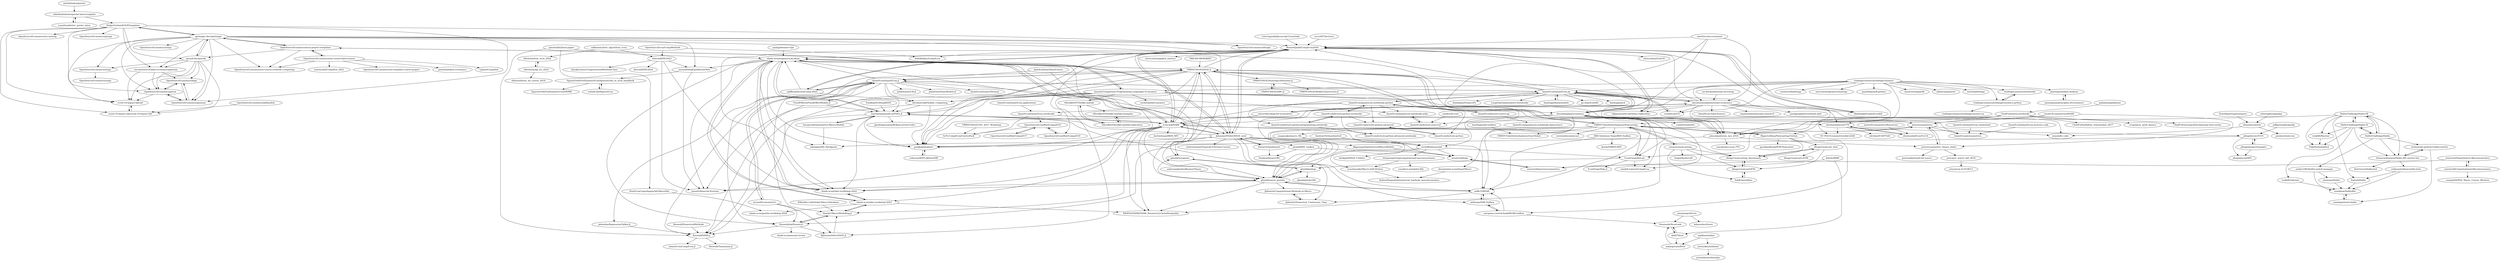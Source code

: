 digraph G {
"anishathalye/gemini" -> "rafaelbailo/betterposter-latex-template" ["e"=1]
"mr-karan/awesome-investing" -> "antontarasenko/awesome-economics" ["e"=1]
"uo-ec607/lectures" -> "KennethJudd/CompEcon2020" ["e"=1]
"rafaelbailo/betterposter-latex-template" -> "LanaSina/better_poster_latex"
"rafaelbailo/betterposter-latex-template" -> "HolgerGerhardt/TeXTemplates"
"paulgp/beamer-tips" -> "shade-econ/sequence-jacobian" ["e"=1]
"optimagic-dev/optimagic" -> "pytask-dev/pytask"
"optimagic-dev/optimagic" -> "OpenSourceEconomics/respy"
"optimagic-dev/optimagic" -> "OpenSourceEconomics/dcegm"
"optimagic-dev/optimagic" -> "OpenSourceEconomics/econ-project-templates"
"optimagic-dev/optimagic" -> "iza-institute-of-labor-economics/gettsim"
"optimagic-dev/optimagic" -> "KennethJudd/CompEcon2020"
"optimagic-dev/optimagic" -> "OpenSourceEconomics/pylcm"
"optimagic-dev/optimagic" -> "OpenSourceEconomics/ose-course-scientific-computing"
"optimagic-dev/optimagic" -> "HolgerGerhardt/TeXTemplates"
"optimagic-dev/optimagic" -> "OpenSourceEconomics/pybaum"
"optimagic-dev/optimagic" -> "gboehl/econpizza"
"optimagic-dev/optimagic" -> "randall-romero/CompEcon"
"optimagic-dev/optimagic" -> "sischei/DeepEquilibriumNets"
"optimagic-dev/optimagic" -> "covid-19-impact-lab/sid"
"optimagic-dev/optimagic" -> "OpenSourceEconomics/ruspy"
"HolgerGerhardt/TeXTemplates" -> "pytask-dev/pytask"
"HolgerGerhardt/TeXTemplates" -> "OpenSourceEconomics/pybaum"
"HolgerGerhardt/TeXTemplates" -> "OpenSourceEconomics/ose-meetup"
"HolgerGerhardt/TeXTemplates" -> "optimagic-dev/optimagic"
"HolgerGerhardt/TeXTemplates" -> "covid-19-impact-lab/covid-19-impact-lab"
"HolgerGerhardt/TeXTemplates" -> "OpenSourceEconomics/grmpy"
"HolgerGerhardt/TeXTemplates" -> "covid-19-impact-lab/sid"
"HolgerGerhardt/TeXTemplates" -> "OpenSourceEconomics/pylcm"
"HolgerGerhardt/TeXTemplates" -> "OpenSourceEconomics/dcegm"
"HolgerGerhardt/TeXTemplates" -> "iza-institute-of-labor-economics/gettsim"
"StatsReporting/stargazer" -> "dmsul/econtools" ["e"=1]
"jdingel/econ35101" -> "jdingel/projecttemplate"
"jdingel/econ35101" -> "jdingel/econ6905"
"jdingel/econ35101" -> "jbduarte/Numerical_Continuous_Time"
"wmutschl/dsge" -> "wmutschl/macroeconometrics"
"wmutschl/macroeconometrics" -> "wmutschl/dsge"
"rooklift/fluorine" -> "FakePsyho/halite2"
"vikjam/mostly-harmless-replication" -> "KennethJudd/CompEcon2020" ["e"=1]
"HaliteChallenge/Halite-III" -> "HaliteChallenge/Halite-II"
"HaliteChallenge/Halite-III" -> "rooklift/fluorine"
"HaliteChallenge/Halite-III" -> "KalraA/Halite"
"HaliteChallenge/Halite-III" -> "HaliteChallenge/Halite"
"HaliteChallenge/Halite-III" -> "FakePsyho/halite2"
"HaliteChallenge/Halite-III" -> "brianvanleeuwen/Halite-ML-starter-bot"
"HaliteChallenge/Halite-III" -> "QuantEcon/lecture-source-jl"
"OpenSourceEconomics/econ-project-templates" -> "OpenSourceEconomics/ose-course-data-science"
"OpenSourceEconomics/econ-project-templates" -> "OpenSourceEconomics/ose-course-scientific-computing"
"OpenSourceEconomics/econ-project-templates" -> "jesusfv/Comparison-Programming-Languages-Economics"
"OpenSourceEconomics/econ-project-templates" -> "optimagic-dev/optimagic"
"OpenSourceEconomics/econ-project-templates" -> "pytask-dev/pytask"
"jiamingmao/data-analysis" -> "jiamingmao/principles-of-economics"
"LanaSina/better_poster_latex" -> "rafaelbailo/betterposter-latex-template"
"FRBNY-TimeSeriesAnalysis/Nowcasting" -> "MajesticKhan/Nowcasting-Python"
"FRBNY-TimeSeriesAnalysis/Nowcasting" -> "nmecsys/nowcasting"
"FRBNY-TimeSeriesAnalysis/Nowcasting" -> "FRBNY-TimeSeriesAnalysis/rstarGlobal"
"FRBNY-TimeSeriesAnalysis/Nowcasting" -> "yangycpku/macro_ML"
"FRBNY-TimeSeriesAnalysis/Nowcasting" -> "dhopp1/nowcasting_benchmark"
"FRBNY-TimeSeriesAnalysis/Nowcasting" -> "naffe15/BVAR_"
"FRBNY-TimeSeriesAnalysis/Nowcasting" -> "IRIS-Solutions-Team/IRIS-Toolbox"
"FRBNY-TimeSeriesAnalysis/Nowcasting" -> "european-central-bank/BEAR-toolbox"
"FRBNY-TimeSeriesAnalysis/Nowcasting" -> "FRBNY-DSGE/DSGE.jl"
"FRBNY-TimeSeriesAnalysis/Nowcasting" -> "eurostat/econowcast"
"FRBNY-TimeSeriesAnalysis/Nowcasting" -> "gboehl/macro_puzzles"
"gboehl/pydsge" -> "gboehl/macro_puzzles"
"gboehl/pydsge" -> "gboehl/econpizza"
"gboehl/pydsge" -> "gboehl/projectlib"
"ncachanosky/Macro-with-Python" -> "AndreaPasqualini/numerical_methods_macroeconomics"
"QuantEcon/quantecon-notebooks-python" -> "QuantEcon/lecture-python.notebooks"
"QuantEcon/quantecon-notebooks-python" -> "QuantEcon/lecture-source-py"
"QuantEcon/quantecon-notebooks-python" -> "QuantEcon/lecture-python-programming.notebooks"
"QuantEcon/quantecon-notebooks-python" -> "QuantEcon/lecture-python-advanced"
"QuantEcon/quantecon-notebooks-python" -> "QuantEcon/QuantEcon.notebooks"
"QuantEcon/quantecon-notebooks-python" -> "QuantEcon/quantecon-notebooks-julia"
"QuantEcon/quantecon-notebooks-python" -> "QuantEcon/lecture-python"
"QuantEcon/quantecon-notebooks-python" -> "QuantEcon/QuantEcon.py"
"gboehl/macro_puzzles" -> "gboehl/pydsge"
"gboehl/macro_puzzles" -> "jesusfv/financial-frictions"
"gboehl/macro_puzzles" -> "BASEforHANK/HANK_BusinessCycleAndInequality"
"gboehl/macro_puzzles" -> "shade-econ/nber-workshop-2022"
"gboehl/macro_puzzles" -> "gboehl/econpizza"
"gboehl/macro_puzzles" -> "jbduarte/Computational-Methods-in-Macro"
"gboehl/macro_puzzles" -> "naffe15/BVAR_"
"jiamingmao/principles-of-economics" -> "jiamingmao/data-analysis"
"mca91/EconometricsWithR" -> "zhentaoshi/econ5170" ["e"=1]
"mca91/EconometricsWithR" -> "jstac/econometric_theory_slides" ["e"=1]
"mca91/EconometricsWithR" -> "jstac/econometrics" ["e"=1]
"frankhan91/DeepBSDE" -> "matthieugomez/EconPDEs.jl" ["e"=1]
"OpenSourceEcon/BootCamp2018" -> "OpenSourceEcon/BootCamp2017"
"OpenSourceEcon/BootCamp2018" -> "OpenSourceEcon/BootCamp2019"
"OpenSourceEcon/BootCamp2018" -> "ScPo-CompEcon/CoursePack"
"OpenSourceEcon/BootCamp2019" -> "OpenSourceEcon/BootCamp2018"
"jmboehm/RegressionTables.jl" -> "floswald/SMM.jl" ["e"=1]
"shade-econ/sequence-jacobian" -> "shade-econ/nber-workshop-2023"
"shade-econ/sequence-jacobian" -> "shade-econ/nber-workshop-2022"
"shade-econ/sequence-jacobian" -> "econ-ark/HARK"
"shade-econ/sequence-jacobian" -> "jesusfv/financial-frictions"
"shade-econ/sequence-jacobian" -> "gregkaplan/phact"
"shade-econ/sequence-jacobian" -> "BASEforHANK/HANK_BusinessCycleAndInequality"
"shade-econ/sequence-jacobian" -> "matthieugomez/EconPDEs.jl"
"shade-econ/sequence-jacobian" -> "gboehl/econpizza"
"shade-econ/sequence-jacobian" -> "JohannesPfeifer/DSGE_mod"
"shade-econ/sequence-jacobian" -> "DynareJulia/Dynare.jl"
"shade-econ/sequence-jacobian" -> "nikolakou/RA_HetAgents"
"shade-econ/sequence-jacobian" -> "FRBNY-DSGE/DSGE.jl"
"shade-econ/sequence-jacobian" -> "sischei/DeepEquilibriumNets"
"shade-econ/sequence-jacobian" -> "gboehl/macro_puzzles"
"jdingel/projecttemplate" -> "jdingel/econ35101"
"jdingel/projecttemplate" -> "jdingel/econ6905"
"jstac/nyu_macro_fall_2018" -> "jstac/econ-2125-8013"
"zhouweimin-econ/QuantMacro" -> "AndreaPasqualini/numerical_methods_macroeconomics"
"yangycpku/macro_ML" -> "nikolakou/RA_HetAgents"
"yangycpku/macro_ML" -> "ncachanosky/Macro-with-Python"
"yangycpku/macro_ML" -> "gboehl/macro_puzzles"
"HaliteChallenge/Halite-II" -> "HaliteChallenge/Halite"
"HaliteChallenge/Halite-II" -> "rooklift/chlorine"
"HaliteChallenge/Halite-II" -> "HaliteChallenge/Halite-III"
"HaliteChallenge/Halite-II" -> "rooklift/fluorine"
"HaliteChallenge/Halite-II" -> "FakePsyho/halite2"
"HaliteChallenge/Halite-II" -> "brianvanleeuwen/Halite-ML-starter-bot"
"QuantEcon/lecture-source-py" -> "QuantEcon/quantecon-notebooks-python"
"QuantEcon/lecture-source-py" -> "QuantEcon/quantecon-notebooks-datascience"
"mcreel/Econometrics" -> "QuantEcon/QuantEcon.jl" ["e"=1]
"mcreel/Econometrics" -> "RJDennis/SolveDSGE.jl" ["e"=1]
"mcreel/Econometrics" -> "DynareJulia/Dynare.jl" ["e"=1]
"QuantEcon/lecture-source-jl" -> "QuantEcon/quantecon-notebooks-julia"
"davidzarruk/Parallel_Computing" -> "floswald/SMM.jl"
"davidzarruk/Parallel_Computing" -> "gregkaplan/phact"
"davidzarruk/Parallel_Computing" -> "matthieugomez/EconPDEs.jl"
"iza-institute-of-labor-economics/gettsim" -> "OpenSourceEconomics/pylcm"
"iza-institute-of-labor-economics/gettsim" -> "OpenSourceEconomics/dags"
"iza-institute-of-labor-economics/gettsim" -> "covid-19-impact-lab/sid"
"jeffgortmaker/pyblp" -> "jdingel/econ35101" ["e"=1]
"escheffel/pymaclab" -> "kerkphil/DSGE-Utilities"
"escheffel/pymaclab" -> "wmutschl/dsge"
"escheffel/pymaclab" -> "gboehl/pydsge"
"escheffel/pymaclab" -> "EconForge/dolo.py"
"escheffel/pymaclab" -> "letsgoexploring/computational-macroeconomics"
"nmecsys/nowcasting" -> "FRBNY-TimeSeriesAnalysis/Nowcasting"
"nmecsys/nowcasting" -> "rbagd/dynfactoR"
"nmecsys/nowcasting" -> "SebKrantz/dfms"
"nmecsys/nowcasting" -> "dhopp1/nowcasting_benchmark"
"nmecsys/nowcasting" -> "dhopp1/nowcastDFM"
"franzmohr/bvartools" -> "nk027/bvar"
"mfarragher/appelpy" -> "dmsul/econtools"
"FRBNY-DSGE/SMC.jl" -> "FRBNY-DSGE/StateSpaceRoutines.jl"
"nk027/bvar" -> "franzmohr/bvartools"
"nk027/bvar" -> "ankargren/mfbvar"
"OpenSourceEconomics/ose-course-data-science" -> "peisenha/labor-economics"
"OpenSourceEconomics/ose-course-data-science" -> "OpenSourceEconomics/ose-course-scientific-computing"
"OpenSourceEconomics/ose-course-data-science" -> "OpenSourceEconomics/econ-project-templates"
"OpenSourceEconomics/ose-course-data-science" -> "LJanys/CompStat"
"OpenSourceEconomics/ose-course-data-science" -> "marina-khi/CompStat_2021"
"OpenSourceEconomics/ose-course-data-science" -> "OpenSourceEconomics/ose-template-course-project"
"rooklift/chlorine" -> "mzotkiew/HaliteBot"
"medic/cht-core" -> "QuantEcon/lecture-source-jl" ["e"=1]
"rsvp/fecon235" -> "QuantEcon/QuantEcon.py" ["e"=1]
"JuliaAcademy/DataScience" -> "QuantEcon/quantecon-notebooks-julia" ["e"=1]
"JuliaAcademy/DataScience" -> "QuantEcon/QuantEcon.jl" ["e"=1]
"LetsUpgrade/Javascript-Essentials" -> "KennethJudd/CompEcon2020" ["e"=1]
"jstriaukas/midasml" -> "jstriaukas/midasmlpy"
"letsgoexploring/computational-macroeconomics" -> "vasudeva-ram/Julia-SSJ"
"letsgoexploring/computational-macroeconomics" -> "ncachanosky/Macro-with-Python"
"naffe15/BVAR_" -> "ambropo/VAR-Toolbox"
"naffe15/BVAR_" -> "BASEforHANK/HANK_BusinessCycleAndInequality"
"naffe15/BVAR_" -> "gboehl/macro_puzzles"
"salesforce/ai-economist" -> "antontarasenko/awesome-economics" ["e"=1]
"salesforce/ai-economist" -> "davidrpugh/pyeconomics" ["e"=1]
"salesforce/ai-economist" -> "EconForge/dolo.py" ["e"=1]
"salesforce/ai-economist" -> "KennethJudd/CompEcon2020" ["e"=1]
"dhopp1/nowcastDFM" -> "SebKrantz/dfms"
"dhopp1/nowcastDFM" -> "dhopp1/nowcasting_benchmark"
"Alalalalaki/Guide2EconRA" -> "KennethJudd/CompEcon2020" ["e"=1]
"QuantEcon/QuantEcon.jl" -> "FRBNY-DSGE/DSGE.jl"
"QuantEcon/QuantEcon.jl" -> "QuantEcon/QuantEcon.py"
"QuantEcon/QuantEcon.jl" -> "matthieugomez/EconPDEs.jl"
"QuantEcon/QuantEcon.jl" -> "FixedEffects/FixedEffectModels.jl" ["e"=1]
"QuantEcon/QuantEcon.jl" -> "floswald/SMM.jl"
"QuantEcon/QuantEcon.jl" -> "davidzarruk/Parallel_Computing"
"QuantEcon/QuantEcon.jl" -> "JuliaStats/StatsModels.jl" ["e"=1]
"QuantEcon/QuantEcon.jl" -> "mcreel/Econometrics" ["e"=1]
"QuantEcon/QuantEcon.jl" -> "cpfiffer/julia-bootcamp-2022" ["e"=1]
"QuantEcon/QuantEcon.jl" -> "QuantEcon/GameTheory.jl" ["e"=1]
"QuantEcon/QuantEcon.jl" -> "jmboehm/RegressionTables.jl" ["e"=1]
"QuantEcon/QuantEcon.jl" -> "JohannesPfeifer/DSGE_mod"
"QuantEcon/QuantEcon.jl" -> "JuliaStats/GLM.jl" ["e"=1]
"QuantEcon/QuantEcon.jl" -> "shade-econ/sequence-jacobian"
"QuantEcon/QuantEcon.jl" -> "thorek1/MacroModelling.jl"
"QuantEcon/lecture-python-programming.notebooks" -> "QuantEcon/lecture-python.notebooks"
"QuantEcon/lecture-python-programming.notebooks" -> "QuantEcon/lecture-python-advanced.notebooks"
"kthohr/BMR" -> "wmutschl/macroeconometrics"
"kthohr/BMR" -> "nk027/bvar"
"RJDennis/SolveDSGE.jl" -> "thorek1/MacroModelling.jl"
"zuster/EconometricsResources" -> "zhentaoshi/Econ5121A" ["e"=1]
"QuantEcon/lecture-python.notebooks" -> "QuantEcon/quantecon-notebooks-python"
"QuantEcon/lecture-python.notebooks" -> "QuantEcon/lecture-python-programming.notebooks"
"QuantEcon/lecture-python.notebooks" -> "QuantEcon/lecture-python-advanced.notebooks"
"QuantEcon/lecture-python.notebooks" -> "QuantEcon/lecture-python-advanced"
"pytask-dev/pytask" -> "OpenSourceEconomics/pylcm"
"pytask-dev/pytask" -> "optimagic-dev/optimagic"
"pytask-dev/pytask" -> "OpenSourceEconomics/pybaum"
"pytask-dev/pytask" -> "iza-institute-of-labor-economics/gettsim"
"pytask-dev/pytask" -> "OpenSourceEconomics/dags"
"pytask-dev/pytask" -> "covid-19-impact-lab/sid"
"pytask-dev/pytask" -> "covid-19-impact-lab/covid-19-impact-lab"
"pytask-dev/pytask" -> "OpenSourceEconomics/respy"
"KennethJudd/CompEcon2020" -> "econ-ark/HARK"
"KennethJudd/CompEcon2020" -> "shade-econ/sequence-jacobian"
"KennethJudd/CompEcon2020" -> "Alalalalaki/Guide2EconRA" ["e"=1]
"KennethJudd/CompEcon2020" -> "gregkaplan/phact"
"KennethJudd/CompEcon2020" -> "OU-PhD-Econometrics/fall-2020"
"KennethJudd/CompEcon2020" -> "chrisconlon/Grad-IO" ["e"=1]
"KennethJudd/CompEcon2020" -> "vikjam/mostly-harmless-replication" ["e"=1]
"KennethJudd/CompEcon2020" -> "chrisconlon/applied_metrics" ["e"=1]
"KennethJudd/CompEcon2020" -> "cpfiffer/julia-bootcamp-2022" ["e"=1]
"KennethJudd/CompEcon2020" -> "jstac/quantecon_nyu_2016"
"KennethJudd/CompEcon2020" -> "OpenSourceEcon/BootCamp2019"
"KennethJudd/CompEcon2020" -> "davidrpugh/pyeconomics"
"KennethJudd/CompEcon2020" -> "shade-econ/nber-workshop-2022"
"KennethJudd/CompEcon2020" -> "JohannesPfeifer/DSGE_mod"
"KennethJudd/CompEcon2020" -> "fediskhakov/CompEcon"
"floswald/SMM.jl" -> "floswald/Tasmanian.jl"
"floswald/SMM.jl" -> "QuantEcon/CompEcon.jl"
"sischei/DeepEquilibriumNets" -> "jesusfv/financial-frictions"
"sischei/DeepEquilibriumNets" -> "SparseGridsForDynamicEcon/SparseGrids_in_econ_handbook"
"jesusfv/Comparison-Programming-Languages-Economics" -> "gregkaplan/phact"
"jesusfv/Comparison-Programming-Languages-Economics" -> "matthieugomez/EconPDEs.jl"
"jesusfv/Comparison-Programming-Languages-Economics" -> "jesusfv/financial-frictions"
"jesusfv/Comparison-Programming-Languages-Economics" -> "OpenSourceEconomics/econ-project-templates"
"jesusfv/Comparison-Programming-Languages-Economics" -> "davidzarruk/Parallel_Computing"
"jesusfv/Comparison-Programming-Languages-Economics" -> "jstac/quantecon_nyu_2016"
"jesusfv/Comparison-Programming-Languages-Economics" -> "jstac/edtc-code"
"jesusfv/Comparison-Programming-Languages-Economics" -> "davidrpugh/pyeconomics"
"jesusfv/Comparison-Programming-Languages-Economics" -> "vfitoolkit/VFIToolkit-matlab"
"jesusfv/Comparison-Programming-Languages-Economics" -> "setzler/JuliaEconomics"
"MajesticKhan/Nowcasting-Python" -> "FRBNY-TimeSeriesAnalysis/Nowcasting"
"MajesticKhan/Nowcasting-Python" -> "genekindberg/DFM-Nowcaster"
"MajesticKhan/Nowcasting-Python" -> "dhopp1/nowcasting_benchmark"
"MajesticKhan/Nowcasting-Python" -> "dhopp1/nowcast_lstm"
"QuantEcon/lecture-python" -> "QuantEcon/lecture-python-advanced"
"QuantEcon/lecture-python-advanced" -> "QuantEcon/lecture-python"
"jbduarte/Computational-Methods-in-Macro" -> "jbduarte/Numerical_Continuous_Time"
"QuantEcon/quantecon-notebooks-julia" -> "QuantEcon/lecture-source-jl"
"jbduarte/Numerical_Continuous_Time" -> "jbduarte/Computational-Methods-in-Macro"
"covid-19-impact-lab/sid" -> "covid-19-impact-lab/covid-19-impact-lab"
"covid-19-impact-lab/covid-19-impact-lab" -> "covid-19-impact-lab/sid"
"Axelrod-Python/Axelrod" -> "escheffel/pymaclab" ["e"=1]
"gboehl/econpizza" -> "gboehl/pydsge"
"JohannesPfeifer/DSGE_mod" -> "FRBNY-DSGE/DSGE.jl"
"JohannesPfeifer/DSGE_mod" -> "shade-econ/sequence-jacobian"
"JohannesPfeifer/DSGE_mod" -> "naffe15/BVAR_"
"JohannesPfeifer/DSGE_mod" -> "econ-ark/HARK"
"JohannesPfeifer/DSGE_mod" -> "gregkaplan/phact"
"JohannesPfeifer/DSGE_mod" -> "DynareTeam/dynare"
"JohannesPfeifer/DSGE_mod" -> "wmutschl/dsge"
"JohannesPfeifer/DSGE_mod" -> "dkgaraujo/OpenSourcedMacroModels" ["e"=1]
"JohannesPfeifer/DSGE_mod" -> "matthieugomez/EconPDEs.jl"
"JohannesPfeifer/DSGE_mod" -> "steliostsiaras/Financial-Frictions-Course"
"JohannesPfeifer/DSGE_mod" -> "ambropo/VAR-Toolbox"
"JohannesPfeifer/DSGE_mod" -> "KennethJudd/CompEcon2020"
"JohannesPfeifer/DSGE_mod" -> "jmaih/RISE_toolbox"
"JohannesPfeifer/DSGE_mod" -> "escheffel/pymaclab"
"JohannesPfeifer/DSGE_mod" -> "DynareJulia/Dynare.jl"
"dhopp1/nowcast_lstm" -> "dhopp1/nowcasting_benchmark"
"dhopp1/nowcast_lstm" -> "dhopp1/nowcastDFM"
"dhopp1/nowcast_lstm" -> "dhopp1/nowcastLSTM"
"tradingeconomics/tradingeconomics" -> "tradingeconomics/notebooks"
"tradingeconomics/tradingeconomics" -> "tradingeconomics/tradingeconomics-python"
"tradingeconomics/tradingeconomics" -> "QuantEcon/QuantEcon.py"
"tradingeconomics/tradingeconomics" -> "antontarasenko/awesome-economics"
"tradingeconomics/tradingeconomics" -> "mortada/fredapi" ["e"=1]
"tradingeconomics/tradingeconomics" -> "jiamingmao/data-analysis"
"tradingeconomics/tradingeconomics" -> "cuemacro/findatapy" ["e"=1]
"tradingeconomics/tradingeconomics" -> "macrosynergy/macrosynergy"
"tradingeconomics/tradingeconomics" -> "quandl/quandl-python" ["e"=1]
"tradingeconomics/tradingeconomics" -> "davidrpugh/pyeconomics"
"tradingeconomics/tradingeconomics" -> "jesusfv/Comparison-Programming-Languages-Economics"
"tradingeconomics/tradingeconomics" -> "rsvp/fecon235" ["e"=1]
"tradingeconomics/tradingeconomics" -> "ranaroussi/qtpylib" ["e"=1]
"tradingeconomics/tradingeconomics" -> "jstac/quantecon_nyu_2016"
"tradingeconomics/tradingeconomics" -> "abbass2/pyqstrat" ["e"=1]
"tradingeconomics/notebooks" -> "tradingeconomics/tradingeconomics-python"
"aeturrell/coding-for-economists" -> "econ-ark/HARK" ["e"=1]
"aeturrell/coding-for-economists" -> "antontarasenko/awesome-economics" ["e"=1]
"mpiktas/midasr" -> "ankargren/mfbvar"
"mpiktas/midasr" -> "jstriaukas/midasml"
"hessjacob/Quantitative-Macro-Models" -> "matthieugomez/EconPDEs.jl"
"hessjacob/Quantitative-Macro-Models" -> "nikolakou/RA_HetAgents"
"vfitoolkit/VFIToolkit-matlab" -> "vfitoolkit/VFItoolkit-matlab-examples"
"vfitoolkit/VFIToolkit-matlab" -> "vfitoolkit/vfitoolkit-matlab-replication"
"ambropo/VAR-Toolbox" -> "naffe15/BVAR_"
"ambropo/VAR-Toolbox" -> "european-central-bank/BEAR-toolbox"
"european-central-bank/BEAR-toolbox" -> "ambropo/VAR-Toolbox"
"european-central-bank/BEAR-toolbox" -> "franzmohr/bvartools"
"european-central-bank/BEAR-toolbox" -> "naffe15/BVAR_"
"bashtage/mfe-toolbox" -> "FRBNY-TimeSeriesAnalysis/rstarGlobal"
"vfitoolkit/vfitoolkit-matlab-replication" -> "vfitoolkit/VFItoolkit-matlab-examples"
"vfitoolkit/vfitoolkit-matlab-replication" -> "vfitoolkit/VFIToolkit-matlab"
"floswald/NumericalMethods" -> "floswald/SMM.jl" ["e"=1]
"FixedEffects/FixedEffectModels.jl" -> "matthieugomez/EconPDEs.jl" ["e"=1]
"FixedEffects/FixedEffectModels.jl" -> "floswald/SMM.jl" ["e"=1]
"dmsul/econtools" -> "jstac/edtc-code"
"dmsul/econtools" -> "paulnov/stata-tex"
"vfitoolkit/VFItoolkit-matlab-examples" -> "vfitoolkit/vfitoolkit-matlab-replication"
"OpenSourceEconomics/pylcm" -> "OpenSourceEconomics/pybaum"
"OpenSourceEconomics/pylcm" -> "OpenSourceEconomics/dags"
"OpenSourceEconomics/pylcm" -> "covid-19-impact-lab/sid"
"SebKrantz/dfms" -> "dhopp1/nowcastDFM"
"elliottash/nlp_lss_2023" -> "elliottash/text_econ_2022"
"elliottash/nlp_lss_2023" -> "elliottash/text_ml_course_2018"
"elliottash/text_econ_2022" -> "elliottash/nlp_lss_2023"
"DREAM-DK/MAKRO" -> "FRBNY-DSGE/DSGE.jl" ["e"=1]
"dhopp1/nowcasting_benchmark" -> "dhopp1/nowcast_lstm"
"dhopp1/nowcasting_benchmark" -> "dhopp1/nowcastDFM"
"shade-econ/nber-workshop-2022" -> "shade-econ/nber-workshop-2023"
"shade-econ/nber-workshop-2022" -> "shade-econ/sequence-jacobian"
"dkgaraujo/OpenSourcedMacroModels" -> "wmutschl/dsge" ["e"=1]
"FRBNY-DSGE/DSGE.jl" -> "JohannesPfeifer/DSGE_mod"
"FRBNY-DSGE/DSGE.jl" -> "shade-econ/sequence-jacobian"
"FRBNY-DSGE/DSGE.jl" -> "QuantEcon/QuantEcon.jl"
"FRBNY-DSGE/DSGE.jl" -> "econ-ark/HARK"
"FRBNY-DSGE/DSGE.jl" -> "naffe15/BVAR_"
"FRBNY-DSGE/DSGE.jl" -> "FRBNY-DSGE/StateSpaceRoutines.jl"
"FRBNY-DSGE/DSGE.jl" -> "gboehl/macro_puzzles"
"FRBNY-DSGE/DSGE.jl" -> "gregkaplan/phact"
"FRBNY-DSGE/DSGE.jl" -> "FRBNY-TimeSeriesAnalysis/Nowcasting"
"FRBNY-DSGE/DSGE.jl" -> "DynareJulia/Dynare.jl"
"FRBNY-DSGE/DSGE.jl" -> "shade-econ/nber-workshop-2022"
"FRBNY-DSGE/DSGE.jl" -> "KennethJudd/CompEcon2020"
"FRBNY-DSGE/DSGE.jl" -> "matthieugomez/EconPDEs.jl"
"FRBNY-DSGE/DSGE.jl" -> "escheffel/pymaclab"
"FRBNY-DSGE/DSGE.jl" -> "RJDennis/SolveDSGE.jl"
"DynareJulia/Dynare.jl" -> "thorek1/MacroModelling.jl"
"DynareJulia/Dynare.jl" -> "shade-econ/annual-review"
"DynareJulia/Dynare.jl" -> "floswald/SMM.jl"
"DynareJulia/Dynare.jl" -> "RJDennis/SolveDSGE.jl"
"HaliteChallenge/Halite" -> "HaliteChallenge/Halite-II"
"HaliteChallenge/Halite" -> "erdman/alt-python3-halite-starter"
"HaliteChallenge/Halite" -> "brianvanleeuwen/Halite-ML-starter-bot"
"HaliteChallenge/Halite" -> "HaliteChallenge/Halite-III"
"HaliteChallenge/Halite" -> "smiley1983/halite-match-manager"
"jstac/quantecon_nyu_2016" -> "davidrpugh/pyeconomics"
"jstac/quantecon_nyu_2016" -> "jstac/econometrics"
"jstac/quantecon_nyu_2016" -> "jstac/econometric_theory_slides"
"jstac/quantecon_nyu_2016" -> "mmcky/nyu-econ-370"
"jstac/quantecon_nyu_2016" -> "gregkaplan/phact"
"zhentaoshi/econ5170" -> "zhentaoshi/Econ5121A"
"zhentaoshi/econ5170" -> "edrubin/EC607S20" ["e"=1]
"zhentaoshi/econ5170" -> "OU-PhD-Econometrics/fall-2020"
"zhentaoshi/econ5170" -> "jdingel/econ35101"
"wmutschl/Computational-Macroeconomics" -> "wmutschl/Quantitative-Macroeconomics"
"wmutschl/Computational-Macroeconomics" -> "ocamp020/PhD_Macro_Course_Western"
"QuantEcon/QuantEcon.applications" -> "QuantEcon/QuantEcon.notebooks"
"cpfiffer/julia-bootcamp-2022" -> "KennethJudd/CompEcon2020" ["e"=1]
"cpfiffer/julia-bootcamp-2022" -> "QuantEcon/QuantEcon.jl" ["e"=1]
"cpfiffer/julia-bootcamp-2022" -> "davidzarruk/Parallel_Computing" ["e"=1]
"cpfiffer/julia-bootcamp-2022" -> "shade-econ/sequence-jacobian" ["e"=1]
"NumEconCopenhagen/AdvMacroHet" -> "shade-econ/goethe-workshop-2024"
"SparseGridsForDynamicEcon/SparseGrids_in_econ_handbook" -> "schaab-lab/SparseEcon"
"SparseGridsForDynamicEcon/SparseGrids_in_econ_handbook" -> "SparseGridsForDynamicEcon/HDMR"
"jstac/econometrics" -> "jstac/econometric_theory_slides"
"jstac/econometrics" -> "jstac/edtc-code"
"jstac/econometrics" -> "jstac/quantecon_nyu_2016"
"jstac/econometrics" -> "QuantEcon/econometrics"
"schaab-lab/SparseEcon" -> "SparseGridsForDynamicEcon/SparseGrids_in_econ_handbook"
"QuantEcon/QuantEcon.notebooks" -> "ScPo-CompEcon/CoursePack"
"QuantEcon/QuantEcon.notebooks" -> "QuantEcon/econometrics"
"QuantEcon/QuantEcon.notebooks" -> "OpenSourceEcon/BootCamp2018"
"OpenSourceEconomics/dags" -> "OpenSourceEconomics/pybaum"
"OpenSourceEconomics/dags" -> "OpenSourceEconomics/pylcm"
"OpenSourceEconomics/pybaum" -> "OpenSourceEconomics/dags"
"OpenSourceEconomics/pybaum" -> "OpenSourceEconomics/pylcm"
"sekhansen/text_algorithms_econ" -> "elliottash/text_econ_2022"
"sekhansen/text_algorithms_econ" -> "dseconf/DSE2023"
"pykalman/pykalman" -> "ChadFulton/tsa-notebooks" ["e"=1]
"pmichaillat/latex-paper" -> "floswald/SMM.jl" ["e"=1]
"pmichaillat/latex-paper" -> "NumEconCopenhagen/AdvMacroHet" ["e"=1]
"pmichaillat/latex-paper" -> "shade-econ/sequence-jacobian" ["e"=1]
"antontarasenko/awesome-economics" -> "QuantEcon/QuantEcon.py"
"antontarasenko/awesome-economics" -> "davidrpugh/pyeconomics"
"antontarasenko/awesome-economics" -> "vikjam/mostly-harmless-replication" ["e"=1]
"antontarasenko/awesome-economics" -> "jstac/quantecon_nyu_2016"
"antontarasenko/awesome-economics" -> "gboehl/macro_puzzles"
"antontarasenko/awesome-economics" -> "aeturrell/coding-for-economists" ["e"=1]
"antontarasenko/awesome-economics" -> "emptymalei/awesome-research" ["e"=1]
"antontarasenko/awesome-economics" -> "KennethJudd/CompEcon2020"
"antontarasenko/awesome-economics" -> "FRBNY-DSGE/DSGE.jl"
"antontarasenko/awesome-economics" -> "paulgp/applied-methods-phd" ["e"=1]
"antontarasenko/awesome-economics" -> "Alalalalaki/Guide2EconRA" ["e"=1]
"antontarasenko/awesome-economics" -> "vkoul/Econ-Data-Science" ["e"=1]
"antontarasenko/awesome-economics" -> "rsvp/fecon235" ["e"=1]
"antontarasenko/awesome-economics" -> "zhentaoshi/econ5170"
"antontarasenko/awesome-economics" -> "econ-ark/HARK"
"ambropo/JambroBeamerTheme" -> "gboehl/macro_puzzles" ["e"=1]
"OpenSourceEconomics/respy" -> "OpenSourceEconomics/soepy"
"EconForge/dolo.py" -> "EconForge/Dolo.jl"
"EconForge/dolo.py" -> "randall-romero/CompEcon"
"EconForge/dolo.py" -> "gboehl/pydsge"
"econ-ark/HARK" -> "shade-econ/sequence-jacobian"
"econ-ark/HARK" -> "gregkaplan/phact"
"econ-ark/HARK" -> "shade-econ/nber-workshop-2022"
"econ-ark/HARK" -> "matthieugomez/EconPDEs.jl"
"econ-ark/HARK" -> "BASEforHANK/HANK_BusinessCycleAndInequality"
"econ-ark/HARK" -> "naffe15/BVAR_"
"econ-ark/HARK" -> "gboehl/macro_puzzles"
"econ-ark/HARK" -> "JohannesPfeifer/DSGE_mod"
"econ-ark/HARK" -> "KennethJudd/CompEcon2020"
"econ-ark/HARK" -> "FRBNY-DSGE/DSGE.jl"
"econ-ark/HARK" -> "jesusfv/financial-frictions"
"econ-ark/HARK" -> "shade-econ/nber-workshop-2023"
"econ-ark/HARK" -> "thorek1/MacroModelling.jl"
"econ-ark/HARK" -> "kurtmitman/BKM_MIT"
"econ-ark/HARK" -> "EconForge/dolo.py"
"wmutschl/Quantitative-Macroeconomics" -> "wmutschl/Computational-Macroeconomics"
"wmutschl/Quantitative-Macroeconomics" -> "wmutschl/macroeconometrics"
"thorek1/MacroModelling.jl" -> "DynareJulia/Dynare.jl"
"thorek1/MacroModelling.jl" -> "shade-econ/nber-workshop-2023"
"zhentaoshi/Econ5121A" -> "zhentaoshi/econ5170"
"sehyoun/MATLABAutoDiff" -> "gregkaplan/phact"
"shade-econ/nber-workshop-2023" -> "shade-econ/sequence-jacobian"
"shade-econ/nber-workshop-2023" -> "shade-econ/nber-workshop-2022"
"shade-econ/nber-workshop-2023" -> "shade-econ/goethe-workshop-2024"
"shade-econ/nber-workshop-2023" -> "BASEforHANK/HANK_BusinessCycleAndInequality"
"shade-econ/nber-workshop-2023" -> "thorek1/MacroModelling.jl"
"QuantEcon/QuantEcon.cheatsheet" -> "QuantEcon/econometrics"
"jmaih/RISE_toolbox" -> "tholden/dynareOBC"
"jmaih/RISE_toolbox" -> "wmutschl/dsge"
"tradingeconomics/tradingeconomics-python" -> "tradingeconomics/tradingeconomics-js"
"tradingeconomics/tradingeconomics-python" -> "tradingeconomics/notebooks"
"dseconf/DSE2023" -> "sischei/DeepEquilibriumNets"
"dseconf/DSE2023" -> "jesusfv/financial-frictions"
"dseconf/DSE2023" -> "donskerclass/ComputationalMethodsClass"
"dseconf/DSE2023" -> "shade-econ/nber-workshop-2022"
"dseconf/DSE2023" -> "dseconf/DSE2024"
"OpenSourceEcon/CompMethods" -> "fediskhakov/CompEcon"
"OpenSourceEcon/CompMethods" -> "dseconf/DSE2023"
"matthieugomez/EconPDEs.jl" -> "jbduarte/Numerical_Continuous_Time"
"matthieugomez/EconPDEs.jl" -> "shade-econ/sequence-jacobian"
"matthieugomez/EconPDEs.jl" -> "floswald/SMM.jl"
"matthieugomez/EconPDEs.jl" -> "econ-ark/HARK"
"matthieugomez/EconPDEs.jl" -> "shade-econ/nber-workshop-2022"
"matthieugomez/EconPDEs.jl" -> "gregkaplan/phact"
"matthieugomez/EconPDEs.jl" -> "hessjacob/Quantitative-Macro-Models"
"matthieugomez/EconPDEs.jl" -> "jprodriguesumn/McKayLectureCodes"
"OpenSourceEconomics/skillmodels" -> "covid-19-impact-lab/covid-19-impact-lab"
"davidrpugh/pyeconomics" -> "jstac/quantecon_nyu_2016"
"davidrpugh/pyeconomics" -> "gboehl/macro_puzzles"
"davidrpugh/pyeconomics" -> "randall-romero/CompEcon"
"davidrpugh/pyeconomics" -> "solowPy/solowPy"
"davidrpugh/pyeconomics" -> "EconForge/dolo.py"
"davidrpugh/pyeconomics" -> "zhouweimin-econ/QuantMacro"
"davidrpugh/pyeconomics" -> "jstac/econometrics"
"davidrpugh/pyeconomics" -> "gregkaplan/phact"
"davidrpugh/pyeconomics" -> "zhentaoshi/econ5170"
"gregkaplan/phact" -> "sehyoun/MATLABAutoDiff"
"ankargren/mfbvar" -> "franzmohr/bvartools"
"shummie/Halite" -> "mzotkiew/HaliteBot"
"erdman/alt-python3-halite-starter" -> "brianvanleeuwen/Halite-ML-starter-bot"
"erdman/alt-python3-halite-starter" -> "nmalaguti/mini-halite"
"brianvanleeuwen/Halite-ML-starter-bot" -> "erdman/alt-python3-halite-starter"
"brianvanleeuwen/Halite-ML-starter-bot" -> "erdman/erdman-halite-bots"
"brianvanleeuwen/Halite-ML-starter-bot" -> "DexGroves/halite-bot"
"nmalaguti/mini-halite" -> "mzotkiew/HaliteBot"
"smiley1983/halite-match-manager" -> "mzotkiew/HaliteBot"
"smiley1983/halite-match-manager" -> "shummie/Halite"
"QuantEcon/QuantEcon.py" -> "QuantEcon/QuantEcon.jl"
"QuantEcon/QuantEcon.py" -> "antontarasenko/awesome-economics"
"QuantEcon/QuantEcon.py" -> "FRBNY-DSGE/DSGE.jl"
"QuantEcon/QuantEcon.py" -> "bashtage/linearmodels" ["e"=1]
"QuantEcon/QuantEcon.py" -> "rsvp/fecon235" ["e"=1]
"QuantEcon/QuantEcon.py" -> "econ-ark/HARK"
"QuantEcon/QuantEcon.py" -> "davidrpugh/pyeconomics"
"QuantEcon/QuantEcon.py" -> "py-why/EconML" ["e"=1]
"QuantEcon/QuantEcon.py" -> "bashtage/arch" ["e"=1]
"QuantEcon/QuantEcon.py" -> "domokane/FinancePy" ["e"=1]
"QuantEcon/QuantEcon.py" -> "vikjam/mostly-harmless-replication" ["e"=1]
"QuantEcon/QuantEcon.py" -> "QuantEcon/quantecon-notebooks-python"
"QuantEcon/QuantEcon.py" -> "LongOnly/Quantitative-Notebooks" ["e"=1]
"QuantEcon/QuantEcon.py" -> "KennethJudd/CompEcon2020"
"QuantEcon/QuantEcon.py" -> "jstac/quantecon_nyu_2016"
"bashtage/linearmodels" -> "QuantEcon/QuantEcon.py" ["e"=1]
"FRBNY-DSGE/StateSpaceRoutines.jl" -> "FRBNY-DSGE/SMC.jl"
"FRBNY-DSGE/StateSpaceRoutines.jl" -> "FRBNY-DSGE/ModelConstructors.jl"
"joergrieger/bvars" -> "bdemeshev/bvarr"
"joergrieger/bvars" -> "franzmohr/bvartools"
"ChadFulton/tsa-notebooks" -> "MajesticKhan/Nowcasting-Python"
"ChadFulton/tsa-notebooks" -> "FRBNY-TimeSeriesAnalysis/Nowcasting"
"ChadFulton/tsa-notebooks" -> "ChadFulton/fulton_statsmodels_2017"
"ChadFulton/tsa-notebooks" -> "cvxgrp/cov_pred_finance" ["e"=1]
"ChadFulton/tsa-notebooks" -> "jstac/econometrics"
"ChadFulton/tsa-notebooks" -> "ChadFulton/scipy2022-bayesian-time-series"
"ChadFulton/tsa-notebooks" -> "EconForge/dolo.py"
"IRIS-Solutions-Team/IRIS-Toolbox" -> "naffe15/BVAR_"
"IRIS-Solutions-Team/IRIS-Toolbox" -> "ikarib/FRBNY-IRIS"
"jstac/econometric_theory_slides" -> "jstac/econometrics"
"jstac/econometric_theory_slides" -> "jstac/nyu_macro_fall_2018"
"jstac/econometric_theory_slides" -> "pmichaillat/math-for-macro" ["e"=1]
"erdman/erdman-halite-bots" -> "mzotkiew/HaliteBot"
"erdman/erdman-halite-bots" -> "KalraA/Halite"
"KalraA/Halite" -> "mzotkiew/HaliteBot"
"mzotkiew/HaliteBot" -> "nmalaguti/mini-halite"
"QuantEcon/QuantEcon.lectures.code" -> "QuantEcon/econometrics"
"DynareTeam/dynare" -> "tholden/dynareOBC"
"DynareTeam/dynare" -> "JohannesPfeifer/DSGE_mod"
"KMueller-Lab/Global-Macro-Database" -> "thorek1/MacroModelling.jl"
"FRBNY-DSGE/CEF_2017_Workshop" -> "ScPo-CompEcon/CoursePack"
"OpenSourceEcon/BootCamp2017" -> "OpenSourceEcon/BootCamp2018"
"anishathalye/gemini" ["l"="-4.63,21.882", "c"=276]
"rafaelbailo/betterposter-latex-template" ["l"="42.434,26.774"]
"mr-karan/awesome-investing" ["l"="-9.059,12.748", "c"=105]
"antontarasenko/awesome-economics" ["l"="42.737,26.81"]
"uo-ec607/lectures" ["l"="43.166,26.594", "c"=627]
"KennethJudd/CompEcon2020" ["l"="42.709,26.784"]
"LanaSina/better_poster_latex" ["l"="42.403,26.772"]
"HolgerGerhardt/TeXTemplates" ["l"="42.506,26.782"]
"paulgp/beamer-tips" ["l"="43.216,26.576", "c"=627]
"shade-econ/sequence-jacobian" ["l"="42.698,26.769"]
"optimagic-dev/optimagic" ["l"="42.564,26.789"]
"pytask-dev/pytask" ["l"="42.533,26.794"]
"OpenSourceEconomics/respy" ["l"="42.513,26.808"]
"OpenSourceEconomics/dcegm" ["l"="42.533,26.762"]
"OpenSourceEconomics/econ-project-templates" ["l"="42.574,26.822"]
"iza-institute-of-labor-economics/gettsim" ["l"="42.525,26.77"]
"OpenSourceEconomics/pylcm" ["l"="42.532,26.781"]
"OpenSourceEconomics/ose-course-scientific-computing" ["l"="42.549,26.82"]
"OpenSourceEconomics/pybaum" ["l"="42.543,26.783"]
"gboehl/econpizza" ["l"="42.642,26.759"]
"randall-romero/CompEcon" ["l"="42.618,26.784"]
"sischei/DeepEquilibriumNets" ["l"="42.611,26.813"]
"covid-19-impact-lab/sid" ["l"="42.522,26.784"]
"OpenSourceEconomics/ruspy" ["l"="42.56,26.763"]
"OpenSourceEconomics/ose-meetup" ["l"="42.476,26.787"]
"covid-19-impact-lab/covid-19-impact-lab" ["l"="42.508,26.768"]
"OpenSourceEconomics/grmpy" ["l"="42.478,26.77"]
"StatsReporting/stargazer" ["l"="43.786,25.677", "c"=372]
"dmsul/econtools" ["l"="42.608,26.937"]
"jdingel/econ35101" ["l"="42.808,26.885"]
"jdingel/projecttemplate" ["l"="42.825,26.907"]
"jdingel/econ6905" ["l"="42.845,26.901"]
"jbduarte/Numerical_Continuous_Time" ["l"="42.754,26.846"]
"wmutschl/dsge" ["l"="42.801,26.706"]
"wmutschl/macroeconometrics" ["l"="42.856,26.693"]
"rooklift/fluorine" ["l"="42.883,26.419"]
"FakePsyho/halite2" ["l"="42.896,26.409"]
"vikjam/mostly-harmless-replication" ["l"="43.213,26.523", "c"=627]
"HaliteChallenge/Halite-III" ["l"="42.862,26.409"]
"HaliteChallenge/Halite-II" ["l"="42.885,26.391"]
"KalraA/Halite" ["l"="42.848,26.374"]
"HaliteChallenge/Halite" ["l"="42.861,26.385"]
"brianvanleeuwen/Halite-ML-starter-bot" ["l"="42.869,26.37"]
"QuantEcon/lecture-source-jl" ["l"="42.835,26.481"]
"OpenSourceEconomics/ose-course-data-science" ["l"="42.53,26.841"]
"jesusfv/Comparison-Programming-Languages-Economics" ["l"="42.659,26.839"]
"jiamingmao/data-analysis" ["l"="42.761,26.934"]
"jiamingmao/principles-of-economics" ["l"="42.774,26.958"]
"FRBNY-TimeSeriesAnalysis/Nowcasting" ["l"="42.661,26.691"]
"MajesticKhan/Nowcasting-Python" ["l"="42.629,26.668"]
"nmecsys/nowcasting" ["l"="42.608,26.668"]
"FRBNY-TimeSeriesAnalysis/rstarGlobal" ["l"="42.649,26.637"]
"yangycpku/macro_ML" ["l"="42.654,26.721"]
"dhopp1/nowcasting_benchmark" ["l"="42.617,26.651"]
"naffe15/BVAR_" ["l"="42.702,26.717"]
"IRIS-Solutions-Team/IRIS-Toolbox" ["l"="42.675,26.669"]
"european-central-bank/BEAR-toolbox" ["l"="42.737,26.67"]
"FRBNY-DSGE/DSGE.jl" ["l"="42.723,26.753"]
"eurostat/econowcast" ["l"="42.649,26.661"]
"gboehl/macro_puzzles" ["l"="42.685,26.756"]
"gboehl/pydsge" ["l"="42.671,26.736"]
"gboehl/projectlib" ["l"="42.672,26.713"]
"ncachanosky/Macro-with-Python" ["l"="42.642,26.703"]
"AndreaPasqualini/numerical_methods_macroeconomics" ["l"="42.621,26.734"]
"QuantEcon/quantecon-notebooks-python" ["l"="42.783,26.625"]
"QuantEcon/lecture-python.notebooks" ["l"="42.811,26.599"]
"QuantEcon/lecture-source-py" ["l"="42.77,26.58"]
"QuantEcon/lecture-python-programming.notebooks" ["l"="42.802,26.584"]
"QuantEcon/lecture-python-advanced" ["l"="42.784,26.601"]
"QuantEcon/QuantEcon.notebooks" ["l"="42.778,26.651"]
"QuantEcon/quantecon-notebooks-julia" ["l"="42.818,26.528"]
"QuantEcon/lecture-python" ["l"="42.764,26.603"]
"QuantEcon/QuantEcon.py" ["l"="42.757,26.758"]
"jesusfv/financial-frictions" ["l"="42.655,26.802"]
"BASEforHANK/HANK_BusinessCycleAndInequality" ["l"="42.7,26.744"]
"shade-econ/nber-workshop-2022" ["l"="42.688,26.786"]
"jbduarte/Computational-Methods-in-Macro" ["l"="42.734,26.832"]
"mca91/EconometricsWithR" ["l"="43.13,26.54", "c"=627]
"zhentaoshi/econ5170" ["l"="42.766,26.858"]
"jstac/econometric_theory_slides" ["l"="42.635,26.815"]
"jstac/econometrics" ["l"="42.652,26.786"]
"frankhan91/DeepBSDE" ["l"="21.929,16.142", "c"=516]
"matthieugomez/EconPDEs.jl" ["l"="42.716,26.797"]
"OpenSourceEcon/BootCamp2018" ["l"="42.798,26.678"]
"OpenSourceEcon/BootCamp2017" ["l"="42.824,26.673"]
"OpenSourceEcon/BootCamp2019" ["l"="42.776,26.708"]
"ScPo-CompEcon/CoursePack" ["l"="42.808,26.656"]
"jmboehm/RegressionTables.jl" ["l"="43.162,26.43", "c"=627]
"floswald/SMM.jl" ["l"="42.774,26.812"]
"shade-econ/nber-workshop-2023" ["l"="42.734,26.779"]
"econ-ark/HARK" ["l"="42.715,26.769"]
"gregkaplan/phact" ["l"="42.696,26.798"]
"JohannesPfeifer/DSGE_mod" ["l"="42.74,26.74"]
"DynareJulia/Dynare.jl" ["l"="42.774,26.77"]
"nikolakou/RA_HetAgents" ["l"="42.666,26.753"]
"jstac/nyu_macro_fall_2018" ["l"="42.598,26.837"]
"jstac/econ-2125-8013" ["l"="42.583,26.855"]
"zhouweimin-econ/QuantMacro" ["l"="42.624,26.768"]
"rooklift/chlorine" ["l"="42.895,26.365"]
"QuantEcon/quantecon-notebooks-datascience" ["l"="42.763,26.55"]
"mcreel/Econometrics" ["l"="43.213,26.502", "c"=627]
"QuantEcon/QuantEcon.jl" ["l"="42.753,26.784"]
"RJDennis/SolveDSGE.jl" ["l"="42.791,26.758"]
"davidzarruk/Parallel_Computing" ["l"="42.719,26.825"]
"OpenSourceEconomics/dags" ["l"="42.54,26.77"]
"jeffgortmaker/pyblp" ["l"="43.144,26.523", "c"=627]
"escheffel/pymaclab" ["l"="42.72,26.715"]
"kerkphil/DSGE-Utilities" ["l"="42.746,26.687"]
"EconForge/dolo.py" ["l"="42.654,26.749"]
"letsgoexploring/computational-macroeconomics" ["l"="42.686,26.686"]
"rbagd/dynfactoR" ["l"="42.574,26.663"]
"SebKrantz/dfms" ["l"="42.577,26.645"]
"dhopp1/nowcastDFM" ["l"="42.595,26.648"]
"franzmohr/bvartools" ["l"="42.845,26.632"]
"nk027/bvar" ["l"="42.875,26.636"]
"mfarragher/appelpy" ["l"="42.605,26.982"]
"FRBNY-DSGE/SMC.jl" ["l"="42.861,26.787"]
"FRBNY-DSGE/StateSpaceRoutines.jl" ["l"="42.825,26.783"]
"ankargren/mfbvar" ["l"="42.895,26.62"]
"peisenha/labor-economics" ["l"="42.505,26.867"]
"LJanys/CompStat" ["l"="42.495,26.851"]
"marina-khi/CompStat_2021" ["l"="42.505,26.84"]
"OpenSourceEconomics/ose-template-course-project" ["l"="42.513,26.855"]
"mzotkiew/HaliteBot" ["l"="42.866,26.349"]
"medic/cht-core" ["l"="8.203,-7.647", "c"=14]
"rsvp/fecon235" ["l"="-9.016,13.005", "c"=105]
"JuliaAcademy/DataScience" ["l"="21.935,16.587", "c"=77]
"LetsUpgrade/Javascript-Essentials" ["l"="-51.553,-9.731", "c"=497]
"jstriaukas/midasml" ["l"="42.965,26.589"]
"jstriaukas/midasmlpy" ["l"="42.988,26.582"]
"vasudeva-ram/Julia-SSJ" ["l"="42.69,26.655"]
"ambropo/VAR-Toolbox" ["l"="42.723,26.693"]
"salesforce/ai-economist" ["l"="57.896,18.362", "c"=45]
"davidrpugh/pyeconomics" ["l"="42.682,26.805"]
"Alalalalaki/Guide2EconRA" ["l"="43.166,26.526", "c"=627]
"FixedEffects/FixedEffectModels.jl" ["l"="43.196,26.476", "c"=627]
"JuliaStats/StatsModels.jl" ["l"="21.806,16.801", "c"=77]
"cpfiffer/julia-bootcamp-2022" ["l"="43.193,26.531", "c"=627]
"QuantEcon/GameTheory.jl" ["l"="24.926,-27.493", "c"=32]
"JuliaStats/GLM.jl" ["l"="21.834,16.748", "c"=77]
"thorek1/MacroModelling.jl" ["l"="42.781,26.782"]
"QuantEcon/lecture-python-advanced.notebooks" ["l"="42.822,26.578"]
"kthohr/BMR" ["l"="42.883,26.665"]
"zuster/EconometricsResources" ["l"="-5.487,16.881", "c"=316]
"zhentaoshi/Econ5121A" ["l"="42.781,26.88"]
"OU-PhD-Econometrics/fall-2020" ["l"="42.764,26.832"]
"chrisconlon/Grad-IO" ["l"="43.152,26.556", "c"=627]
"chrisconlon/applied_metrics" ["l"="43.196,26.557", "c"=627]
"jstac/quantecon_nyu_2016" ["l"="42.689,26.82"]
"fediskhakov/CompEcon" ["l"="42.666,26.855"]
"floswald/Tasmanian.jl" ["l"="42.802,26.837"]
"QuantEcon/CompEcon.jl" ["l"="42.817,26.829"]
"SparseGridsForDynamicEcon/SparseGrids_in_econ_handbook" ["l"="42.563,26.851"]
"jstac/edtc-code" ["l"="42.635,26.861"]
"vfitoolkit/VFIToolkit-matlab" ["l"="42.654,26.911"]
"setzler/JuliaEconomics" ["l"="42.656,26.879"]
"genekindberg/DFM-Nowcaster" ["l"="42.628,26.634"]
"dhopp1/nowcast_lstm" ["l"="42.605,26.632"]
"Axelrod-Python/Axelrod" ["l"="24.946,-27.441", "c"=32]
"DynareTeam/dynare" ["l"="42.785,26.727"]
"dkgaraujo/OpenSourcedMacroModels" ["l"="43.08,26.675", "c"=627]
"steliostsiaras/Financial-Frictions-Course" ["l"="42.756,26.703"]
"jmaih/RISE_toolbox" ["l"="42.808,26.725"]
"dhopp1/nowcastLSTM" ["l"="42.588,26.611"]
"tradingeconomics/tradingeconomics" ["l"="42.722,26.869"]
"tradingeconomics/notebooks" ["l"="42.743,26.906"]
"tradingeconomics/tradingeconomics-python" ["l"="42.732,26.921"]
"mortada/fredapi" ["l"="-8.84,13", "c"=105]
"cuemacro/findatapy" ["l"="-8.952,12.982", "c"=105]
"macrosynergy/macrosynergy" ["l"="42.706,26.915"]
"quandl/quandl-python" ["l"="-8.853,12.983", "c"=105]
"ranaroussi/qtpylib" ["l"="-8.888,12.957", "c"=105]
"abbass2/pyqstrat" ["l"="-8.918,13.081", "c"=105]
"aeturrell/coding-for-economists" ["l"="43.189,26.584", "c"=627]
"mpiktas/midasr" ["l"="42.936,26.602"]
"hessjacob/Quantitative-Macro-Models" ["l"="42.672,26.779"]
"vfitoolkit/VFItoolkit-matlab-examples" ["l"="42.647,26.941"]
"vfitoolkit/vfitoolkit-matlab-replication" ["l"="42.659,26.934"]
"bashtage/mfe-toolbox" ["l"="42.639,26.598"]
"floswald/NumericalMethods" ["l"="43.161,26.484", "c"=627]
"paulnov/stata-tex" ["l"="42.586,26.96"]
"elliottash/nlp_lss_2023" ["l"="42.506,26.965"]
"elliottash/text_econ_2022" ["l"="42.525,26.946"]
"elliottash/text_ml_course_2018" ["l"="42.489,26.983"]
"DREAM-DK/MAKRO" ["l"="-13.735,-38.641", "c"=64]
"shade-econ/annual-review" ["l"="42.814,26.764"]
"erdman/alt-python3-halite-starter" ["l"="42.856,26.358"]
"smiley1983/halite-match-manager" ["l"="42.876,26.356"]
"mmcky/nyu-econ-370" ["l"="42.686,26.867"]
"edrubin/EC607S20" ["l"="43.322,26.573", "c"=627]
"wmutschl/Computational-Macroeconomics" ["l"="42.944,26.694"]
"wmutschl/Quantitative-Macroeconomics" ["l"="42.914,26.694"]
"ocamp020/PhD_Macro_Course_Western" ["l"="42.971,26.694"]
"QuantEcon/QuantEcon.applications" ["l"="42.812,26.634"]
"NumEconCopenhagen/AdvMacroHet" ["l"="42.841,26.821"]
"shade-econ/goethe-workshop-2024" ["l"="42.801,26.805"]
"schaab-lab/SparseEcon" ["l"="42.544,26.863"]
"SparseGridsForDynamicEcon/HDMR" ["l"="42.546,26.877"]
"QuantEcon/econometrics" ["l"="42.709,26.674"]
"sekhansen/text_algorithms_econ" ["l"="42.561,26.91"]
"dseconf/DSE2023" ["l"="42.615,26.853"]
"pykalman/pykalman" ["l"="64.04,12.689", "c"=1121]
"ChadFulton/tsa-notebooks" ["l"="42.615,26.712"]
"pmichaillat/latex-paper" ["l"="43.287,26.607", "c"=627]
"emptymalei/awesome-research" ["l"="26.049,-26.204", "c"=32]
"paulgp/applied-methods-phd" ["l"="43.181,26.565", "c"=627]
"vkoul/Econ-Data-Science" ["l"="43.128,26.508", "c"=627]
"ambropo/JambroBeamerTheme" ["l"="43.356,26.652", "c"=627]
"OpenSourceEconomics/soepy" ["l"="42.485,26.817"]
"EconForge/Dolo.jl" ["l"="42.604,26.744"]
"kurtmitman/BKM_MIT" ["l"="42.707,26.813"]
"sehyoun/MATLABAutoDiff" ["l"="42.669,26.818"]
"QuantEcon/QuantEcon.cheatsheet" ["l"="42.7,26.621"]
"tholden/dynareOBC" ["l"="42.829,26.722"]
"tradingeconomics/tradingeconomics-js" ["l"="42.73,26.947"]
"donskerclass/ComputationalMethodsClass" ["l"="42.586,26.879"]
"dseconf/DSE2024" ["l"="42.604,26.887"]
"OpenSourceEcon/CompMethods" ["l"="42.631,26.88"]
"jprodriguesumn/McKayLectureCodes" ["l"="42.71,26.841"]
"OpenSourceEconomics/skillmodels" ["l"="42.488,26.751"]
"solowPy/solowPy" ["l"="42.685,26.841"]
"shummie/Halite" ["l"="42.878,26.334"]
"nmalaguti/mini-halite" ["l"="42.855,26.337"]
"erdman/erdman-halite-bots" ["l"="42.844,26.355"]
"DexGroves/halite-bot" ["l"="42.889,26.349"]
"bashtage/linearmodels" ["l"="43.745,25.652", "c"=372]
"py-why/EconML" ["l"="43.677,25.61", "c"=372]
"bashtage/arch" ["l"="-8.907,12.925", "c"=105]
"domokane/FinancePy" ["l"="-8.986,12.957", "c"=105]
"LongOnly/Quantitative-Notebooks" ["l"="-9.053,12.95", "c"=105]
"FRBNY-DSGE/ModelConstructors.jl" ["l"="42.848,26.798"]
"joergrieger/bvars" ["l"="42.869,26.604"]
"bdemeshev/bvarr" ["l"="42.886,26.585"]
"ChadFulton/fulton_statsmodels_2017" ["l"="42.574,26.705"]
"cvxgrp/cov_pred_finance" ["l"="50.924,25.708", "c"=743]
"ChadFulton/scipy2022-bayesian-time-series" ["l"="42.59,26.696"]
"ikarib/FRBNY-IRIS" ["l"="42.671,26.644"]
"pmichaillat/math-for-macro" ["l"="43.134,26.607", "c"=627]
"QuantEcon/QuantEcon.lectures.code" ["l"="42.716,26.641"]
"KMueller-Lab/Global-Macro-Database" ["l"="42.842,26.769"]
"FRBNY-DSGE/CEF_2017_Workshop" ["l"="42.835,26.65"]
}